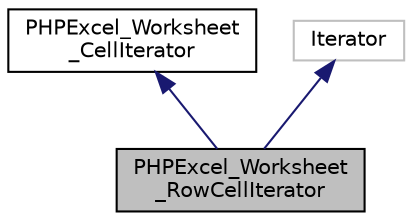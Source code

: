 digraph "PHPExcel_Worksheet_RowCellIterator"
{
  edge [fontname="Helvetica",fontsize="10",labelfontname="Helvetica",labelfontsize="10"];
  node [fontname="Helvetica",fontsize="10",shape=record];
  Node0 [label="PHPExcel_Worksheet\l_RowCellIterator",height=0.2,width=0.4,color="black", fillcolor="grey75", style="filled", fontcolor="black"];
  Node1 -> Node0 [dir="back",color="midnightblue",fontsize="10",style="solid",fontname="Helvetica"];
  Node1 [label="PHPExcel_Worksheet\l_CellIterator",height=0.2,width=0.4,color="black", fillcolor="white", style="filled",URL="$class_p_h_p_excel___worksheet___cell_iterator.html"];
  Node2 -> Node0 [dir="back",color="midnightblue",fontsize="10",style="solid",fontname="Helvetica"];
  Node2 [label="Iterator",height=0.2,width=0.4,color="grey75", fillcolor="white", style="filled"];
}
